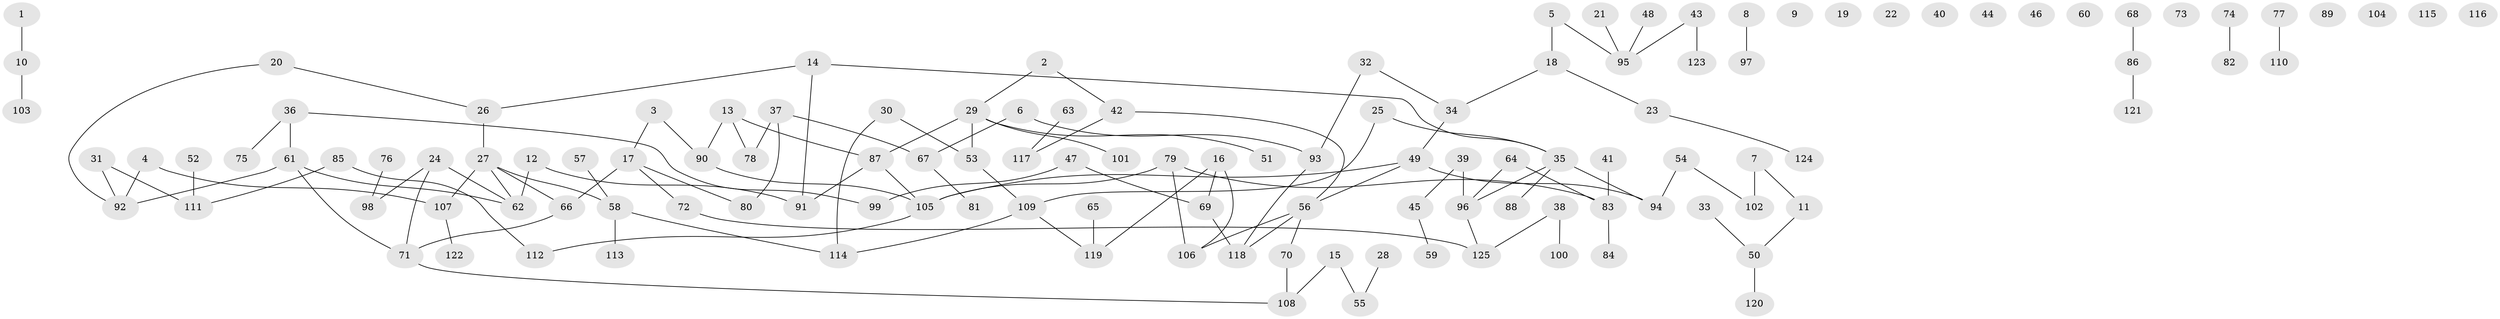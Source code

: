 // coarse degree distribution, {5: 0.08823529411764706, 4: 0.17647058823529413, 2: 0.3235294117647059, 6: 0.029411764705882353, 8: 0.029411764705882353, 3: 0.08823529411764706, 1: 0.23529411764705882, 12: 0.029411764705882353}
// Generated by graph-tools (version 1.1) at 2025/47/03/04/25 22:47:55]
// undirected, 125 vertices, 130 edges
graph export_dot {
  node [color=gray90,style=filled];
  1;
  2;
  3;
  4;
  5;
  6;
  7;
  8;
  9;
  10;
  11;
  12;
  13;
  14;
  15;
  16;
  17;
  18;
  19;
  20;
  21;
  22;
  23;
  24;
  25;
  26;
  27;
  28;
  29;
  30;
  31;
  32;
  33;
  34;
  35;
  36;
  37;
  38;
  39;
  40;
  41;
  42;
  43;
  44;
  45;
  46;
  47;
  48;
  49;
  50;
  51;
  52;
  53;
  54;
  55;
  56;
  57;
  58;
  59;
  60;
  61;
  62;
  63;
  64;
  65;
  66;
  67;
  68;
  69;
  70;
  71;
  72;
  73;
  74;
  75;
  76;
  77;
  78;
  79;
  80;
  81;
  82;
  83;
  84;
  85;
  86;
  87;
  88;
  89;
  90;
  91;
  92;
  93;
  94;
  95;
  96;
  97;
  98;
  99;
  100;
  101;
  102;
  103;
  104;
  105;
  106;
  107;
  108;
  109;
  110;
  111;
  112;
  113;
  114;
  115;
  116;
  117;
  118;
  119;
  120;
  121;
  122;
  123;
  124;
  125;
  1 -- 10;
  2 -- 29;
  2 -- 42;
  3 -- 17;
  3 -- 90;
  4 -- 92;
  4 -- 107;
  5 -- 18;
  5 -- 95;
  6 -- 67;
  6 -- 93;
  7 -- 11;
  7 -- 102;
  8 -- 97;
  10 -- 103;
  11 -- 50;
  12 -- 62;
  12 -- 91;
  13 -- 78;
  13 -- 87;
  13 -- 90;
  14 -- 26;
  14 -- 35;
  14 -- 91;
  15 -- 55;
  15 -- 108;
  16 -- 69;
  16 -- 106;
  16 -- 119;
  17 -- 66;
  17 -- 72;
  17 -- 80;
  18 -- 23;
  18 -- 34;
  20 -- 26;
  20 -- 92;
  21 -- 95;
  23 -- 124;
  24 -- 62;
  24 -- 71;
  24 -- 98;
  25 -- 35;
  25 -- 109;
  26 -- 27;
  27 -- 58;
  27 -- 62;
  27 -- 66;
  27 -- 107;
  28 -- 55;
  29 -- 51;
  29 -- 53;
  29 -- 87;
  29 -- 101;
  30 -- 53;
  30 -- 114;
  31 -- 92;
  31 -- 111;
  32 -- 34;
  32 -- 93;
  33 -- 50;
  34 -- 49;
  35 -- 88;
  35 -- 94;
  35 -- 96;
  36 -- 61;
  36 -- 75;
  36 -- 99;
  37 -- 67;
  37 -- 78;
  37 -- 80;
  38 -- 100;
  38 -- 125;
  39 -- 45;
  39 -- 96;
  41 -- 83;
  42 -- 56;
  42 -- 117;
  43 -- 95;
  43 -- 123;
  45 -- 59;
  47 -- 69;
  47 -- 99;
  48 -- 95;
  49 -- 56;
  49 -- 94;
  49 -- 105;
  50 -- 120;
  52 -- 111;
  53 -- 109;
  54 -- 94;
  54 -- 102;
  56 -- 70;
  56 -- 106;
  56 -- 118;
  57 -- 58;
  58 -- 113;
  58 -- 114;
  61 -- 62;
  61 -- 71;
  61 -- 92;
  63 -- 117;
  64 -- 83;
  64 -- 96;
  65 -- 119;
  66 -- 71;
  67 -- 81;
  68 -- 86;
  69 -- 118;
  70 -- 108;
  71 -- 108;
  72 -- 125;
  74 -- 82;
  76 -- 98;
  77 -- 110;
  79 -- 83;
  79 -- 105;
  79 -- 106;
  83 -- 84;
  85 -- 111;
  85 -- 112;
  86 -- 121;
  87 -- 91;
  87 -- 105;
  90 -- 105;
  93 -- 118;
  96 -- 125;
  105 -- 112;
  107 -- 122;
  109 -- 114;
  109 -- 119;
}
